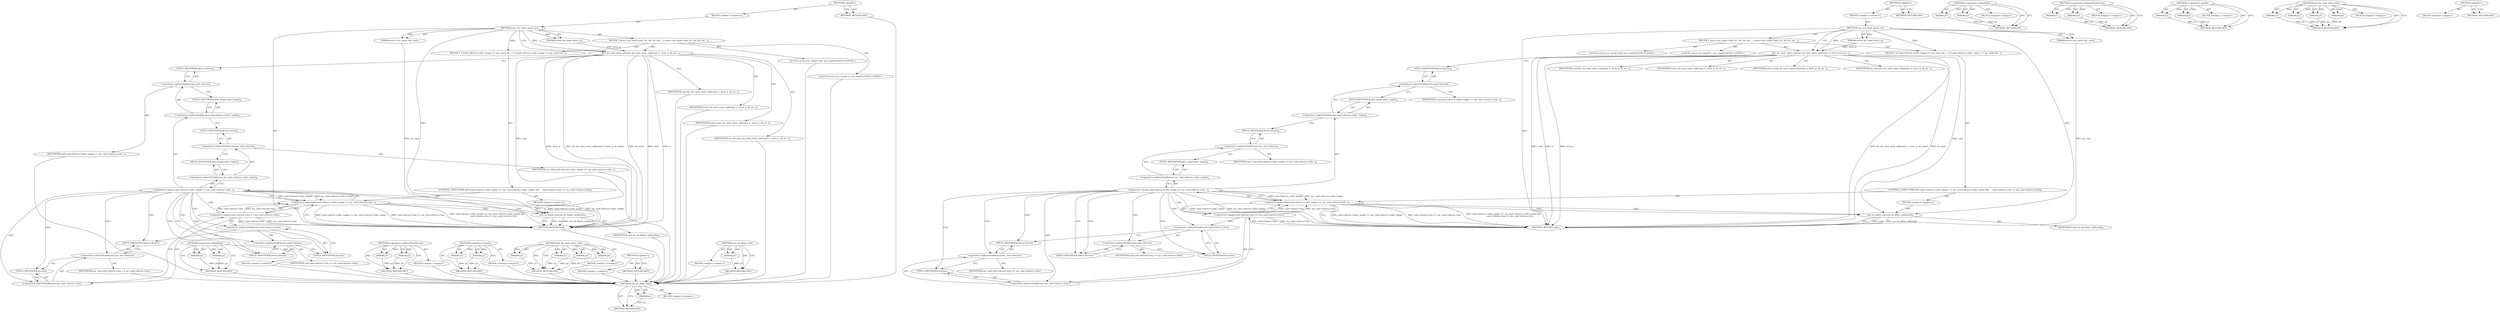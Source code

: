 digraph "&lt;global&gt;" {
vulnerable_88 [label=<(METHOD,sas_eh_defer_cmd)>];
vulnerable_89 [label=<(PARAM,p1)>];
vulnerable_90 [label=<(BLOCK,&lt;empty&gt;,&lt;empty&gt;)>];
vulnerable_91 [label=<(METHOD_RETURN,ANY)>];
vulnerable_6 [label=<(METHOD,&lt;global&gt;)<SUB>1</SUB>>];
vulnerable_7 [label=<(BLOCK,&lt;empty&gt;,&lt;empty&gt;)<SUB>1</SUB>>];
vulnerable_8 [label=<(METHOD,sas_scsi_clear_queue_lu)<SUB>1</SUB>>];
vulnerable_9 [label=<(PARAM,struct list_head *error_q)<SUB>1</SUB>>];
vulnerable_10 [label=<(PARAM,struct scsi_cmnd *my_cmd)<SUB>1</SUB>>];
vulnerable_11 [label=<(BLOCK,{
 	struct scsi_cmnd *cmd, *n;
 
 	list_for_eac...,{
 	struct scsi_cmnd *cmd, *n;
 
 	list_for_eac...)<SUB>2</SUB>>];
vulnerable_12 [label="<(LOCAL,struct scsi_cmnd* cmd: scsi_cmnd*)<SUB>3</SUB>>"];
vulnerable_13 [label="<(LOCAL,struct scsi_cmnd* n: scsi_cmnd*)<SUB>3</SUB>>"];
vulnerable_14 [label=<(list_for_each_entry_safe,list_for_each_entry_safe(cmd, n, error_q, eh_en...)<SUB>5</SUB>>];
vulnerable_15 [label=<(IDENTIFIER,cmd,list_for_each_entry_safe(cmd, n, error_q, eh_en...)<SUB>5</SUB>>];
vulnerable_16 [label=<(IDENTIFIER,n,list_for_each_entry_safe(cmd, n, error_q, eh_en...)<SUB>5</SUB>>];
vulnerable_17 [label=<(IDENTIFIER,error_q,list_for_each_entry_safe(cmd, n, error_q, eh_en...)<SUB>5</SUB>>];
vulnerable_18 [label=<(IDENTIFIER,eh_entry,list_for_each_entry_safe(cmd, n, error_q, eh_en...)<SUB>5</SUB>>];
vulnerable_19 [label=<(BLOCK,{
 		if (cmd-&gt;device-&gt;sdev_target == my_cmd-&gt;de...,{
 		if (cmd-&gt;device-&gt;sdev_target == my_cmd-&gt;de...)<SUB>5</SUB>>];
vulnerable_20 [label=<(CONTROL_STRUCTURE,IF,if (cmd-&gt;device-&gt;sdev_target == my_cmd-&gt;device-&gt;sdev_target &amp;&amp;
 		    cmd-&gt;device-&gt;lun == my_cmd-&gt;device-&gt;lun))<SUB>6</SUB>>];
vulnerable_21 [label=<(&lt;operator&gt;.logicalAnd,cmd-&gt;device-&gt;sdev_target == my_cmd-&gt;device-&gt;sde...)<SUB>6</SUB>>];
vulnerable_22 [label=<(&lt;operator&gt;.equals,cmd-&gt;device-&gt;sdev_target == my_cmd-&gt;device-&gt;sde...)<SUB>6</SUB>>];
vulnerable_23 [label=<(&lt;operator&gt;.indirectFieldAccess,cmd-&gt;device-&gt;sdev_target)<SUB>6</SUB>>];
vulnerable_24 [label=<(&lt;operator&gt;.indirectFieldAccess,cmd-&gt;device)<SUB>6</SUB>>];
vulnerable_25 [label=<(IDENTIFIER,cmd,cmd-&gt;device-&gt;sdev_target == my_cmd-&gt;device-&gt;sde...)<SUB>6</SUB>>];
vulnerable_26 [label=<(FIELD_IDENTIFIER,device,device)<SUB>6</SUB>>];
vulnerable_27 [label=<(FIELD_IDENTIFIER,sdev_target,sdev_target)<SUB>6</SUB>>];
vulnerable_28 [label=<(&lt;operator&gt;.indirectFieldAccess,my_cmd-&gt;device-&gt;sdev_target)<SUB>6</SUB>>];
vulnerable_29 [label=<(&lt;operator&gt;.indirectFieldAccess,my_cmd-&gt;device)<SUB>6</SUB>>];
vulnerable_30 [label=<(IDENTIFIER,my_cmd,cmd-&gt;device-&gt;sdev_target == my_cmd-&gt;device-&gt;sde...)<SUB>6</SUB>>];
vulnerable_31 [label=<(FIELD_IDENTIFIER,device,device)<SUB>6</SUB>>];
vulnerable_32 [label=<(FIELD_IDENTIFIER,sdev_target,sdev_target)<SUB>6</SUB>>];
vulnerable_33 [label=<(&lt;operator&gt;.equals,cmd-&gt;device-&gt;lun == my_cmd-&gt;device-&gt;lun)<SUB>7</SUB>>];
vulnerable_34 [label=<(&lt;operator&gt;.indirectFieldAccess,cmd-&gt;device-&gt;lun)<SUB>7</SUB>>];
vulnerable_35 [label=<(&lt;operator&gt;.indirectFieldAccess,cmd-&gt;device)<SUB>7</SUB>>];
vulnerable_36 [label=<(IDENTIFIER,cmd,cmd-&gt;device-&gt;lun == my_cmd-&gt;device-&gt;lun)<SUB>7</SUB>>];
vulnerable_37 [label=<(FIELD_IDENTIFIER,device,device)<SUB>7</SUB>>];
vulnerable_38 [label=<(FIELD_IDENTIFIER,lun,lun)<SUB>7</SUB>>];
vulnerable_39 [label=<(&lt;operator&gt;.indirectFieldAccess,my_cmd-&gt;device-&gt;lun)<SUB>7</SUB>>];
vulnerable_40 [label=<(&lt;operator&gt;.indirectFieldAccess,my_cmd-&gt;device)<SUB>7</SUB>>];
vulnerable_41 [label=<(IDENTIFIER,my_cmd,cmd-&gt;device-&gt;lun == my_cmd-&gt;device-&gt;lun)<SUB>7</SUB>>];
vulnerable_42 [label=<(FIELD_IDENTIFIER,device,device)<SUB>7</SUB>>];
vulnerable_43 [label=<(FIELD_IDENTIFIER,lun,lun)<SUB>7</SUB>>];
vulnerable_44 [label=<(BLOCK,&lt;empty&gt;,&lt;empty&gt;)<SUB>8</SUB>>];
vulnerable_45 [label=<(sas_eh_defer_cmd,sas_eh_defer_cmd(cmd))<SUB>8</SUB>>];
vulnerable_46 [label=<(IDENTIFIER,cmd,sas_eh_defer_cmd(cmd))<SUB>8</SUB>>];
vulnerable_47 [label=<(METHOD_RETURN,void)<SUB>1</SUB>>];
vulnerable_49 [label=<(METHOD_RETURN,ANY)<SUB>1</SUB>>];
vulnerable_73 [label=<(METHOD,&lt;operator&gt;.logicalAnd)>];
vulnerable_74 [label=<(PARAM,p1)>];
vulnerable_75 [label=<(PARAM,p2)>];
vulnerable_76 [label=<(BLOCK,&lt;empty&gt;,&lt;empty&gt;)>];
vulnerable_77 [label=<(METHOD_RETURN,ANY)>];
vulnerable_83 [label=<(METHOD,&lt;operator&gt;.indirectFieldAccess)>];
vulnerable_84 [label=<(PARAM,p1)>];
vulnerable_85 [label=<(PARAM,p2)>];
vulnerable_86 [label=<(BLOCK,&lt;empty&gt;,&lt;empty&gt;)>];
vulnerable_87 [label=<(METHOD_RETURN,ANY)>];
vulnerable_78 [label=<(METHOD,&lt;operator&gt;.equals)>];
vulnerable_79 [label=<(PARAM,p1)>];
vulnerable_80 [label=<(PARAM,p2)>];
vulnerable_81 [label=<(BLOCK,&lt;empty&gt;,&lt;empty&gt;)>];
vulnerable_82 [label=<(METHOD_RETURN,ANY)>];
vulnerable_66 [label=<(METHOD,list_for_each_entry_safe)>];
vulnerable_67 [label=<(PARAM,p1)>];
vulnerable_68 [label=<(PARAM,p2)>];
vulnerable_69 [label=<(PARAM,p3)>];
vulnerable_70 [label=<(PARAM,p4)>];
vulnerable_71 [label=<(BLOCK,&lt;empty&gt;,&lt;empty&gt;)>];
vulnerable_72 [label=<(METHOD_RETURN,ANY)>];
vulnerable_60 [label=<(METHOD,&lt;global&gt;)<SUB>1</SUB>>];
vulnerable_61 [label=<(BLOCK,&lt;empty&gt;,&lt;empty&gt;)>];
vulnerable_62 [label=<(METHOD_RETURN,ANY)>];
fixed_88 [label=<(METHOD,sas_eh_finish_cmd)>];
fixed_89 [label=<(PARAM,p1)>];
fixed_90 [label=<(BLOCK,&lt;empty&gt;,&lt;empty&gt;)>];
fixed_91 [label=<(METHOD_RETURN,ANY)>];
fixed_6 [label=<(METHOD,&lt;global&gt;)<SUB>1</SUB>>];
fixed_7 [label=<(BLOCK,&lt;empty&gt;,&lt;empty&gt;)<SUB>1</SUB>>];
fixed_8 [label=<(METHOD,sas_scsi_clear_queue_lu)<SUB>1</SUB>>];
fixed_9 [label=<(PARAM,struct list_head *error_q)<SUB>1</SUB>>];
fixed_10 [label=<(PARAM,struct scsi_cmnd *my_cmd)<SUB>1</SUB>>];
fixed_11 [label=<(BLOCK,{
 	struct scsi_cmnd *cmd, *n;
 
 	list_for_eac...,{
 	struct scsi_cmnd *cmd, *n;
 
 	list_for_eac...)<SUB>2</SUB>>];
fixed_12 [label="<(LOCAL,struct scsi_cmnd* cmd: scsi_cmnd*)<SUB>3</SUB>>"];
fixed_13 [label="<(LOCAL,struct scsi_cmnd* n: scsi_cmnd*)<SUB>3</SUB>>"];
fixed_14 [label=<(list_for_each_entry_safe,list_for_each_entry_safe(cmd, n, error_q, eh_en...)<SUB>5</SUB>>];
fixed_15 [label=<(IDENTIFIER,cmd,list_for_each_entry_safe(cmd, n, error_q, eh_en...)<SUB>5</SUB>>];
fixed_16 [label=<(IDENTIFIER,n,list_for_each_entry_safe(cmd, n, error_q, eh_en...)<SUB>5</SUB>>];
fixed_17 [label=<(IDENTIFIER,error_q,list_for_each_entry_safe(cmd, n, error_q, eh_en...)<SUB>5</SUB>>];
fixed_18 [label=<(IDENTIFIER,eh_entry,list_for_each_entry_safe(cmd, n, error_q, eh_en...)<SUB>5</SUB>>];
fixed_19 [label=<(BLOCK,{
 		if (cmd-&gt;device-&gt;sdev_target == my_cmd-&gt;de...,{
 		if (cmd-&gt;device-&gt;sdev_target == my_cmd-&gt;de...)<SUB>5</SUB>>];
fixed_20 [label=<(CONTROL_STRUCTURE,IF,if (cmd-&gt;device-&gt;sdev_target == my_cmd-&gt;device-&gt;sdev_target &amp;&amp;
 		    cmd-&gt;device-&gt;lun == my_cmd-&gt;device-&gt;lun))<SUB>6</SUB>>];
fixed_21 [label=<(&lt;operator&gt;.logicalAnd,cmd-&gt;device-&gt;sdev_target == my_cmd-&gt;device-&gt;sde...)<SUB>6</SUB>>];
fixed_22 [label=<(&lt;operator&gt;.equals,cmd-&gt;device-&gt;sdev_target == my_cmd-&gt;device-&gt;sde...)<SUB>6</SUB>>];
fixed_23 [label=<(&lt;operator&gt;.indirectFieldAccess,cmd-&gt;device-&gt;sdev_target)<SUB>6</SUB>>];
fixed_24 [label=<(&lt;operator&gt;.indirectFieldAccess,cmd-&gt;device)<SUB>6</SUB>>];
fixed_25 [label=<(IDENTIFIER,cmd,cmd-&gt;device-&gt;sdev_target == my_cmd-&gt;device-&gt;sde...)<SUB>6</SUB>>];
fixed_26 [label=<(FIELD_IDENTIFIER,device,device)<SUB>6</SUB>>];
fixed_27 [label=<(FIELD_IDENTIFIER,sdev_target,sdev_target)<SUB>6</SUB>>];
fixed_28 [label=<(&lt;operator&gt;.indirectFieldAccess,my_cmd-&gt;device-&gt;sdev_target)<SUB>6</SUB>>];
fixed_29 [label=<(&lt;operator&gt;.indirectFieldAccess,my_cmd-&gt;device)<SUB>6</SUB>>];
fixed_30 [label=<(IDENTIFIER,my_cmd,cmd-&gt;device-&gt;sdev_target == my_cmd-&gt;device-&gt;sde...)<SUB>6</SUB>>];
fixed_31 [label=<(FIELD_IDENTIFIER,device,device)<SUB>6</SUB>>];
fixed_32 [label=<(FIELD_IDENTIFIER,sdev_target,sdev_target)<SUB>6</SUB>>];
fixed_33 [label=<(&lt;operator&gt;.equals,cmd-&gt;device-&gt;lun == my_cmd-&gt;device-&gt;lun)<SUB>7</SUB>>];
fixed_34 [label=<(&lt;operator&gt;.indirectFieldAccess,cmd-&gt;device-&gt;lun)<SUB>7</SUB>>];
fixed_35 [label=<(&lt;operator&gt;.indirectFieldAccess,cmd-&gt;device)<SUB>7</SUB>>];
fixed_36 [label=<(IDENTIFIER,cmd,cmd-&gt;device-&gt;lun == my_cmd-&gt;device-&gt;lun)<SUB>7</SUB>>];
fixed_37 [label=<(FIELD_IDENTIFIER,device,device)<SUB>7</SUB>>];
fixed_38 [label=<(FIELD_IDENTIFIER,lun,lun)<SUB>7</SUB>>];
fixed_39 [label=<(&lt;operator&gt;.indirectFieldAccess,my_cmd-&gt;device-&gt;lun)<SUB>7</SUB>>];
fixed_40 [label=<(&lt;operator&gt;.indirectFieldAccess,my_cmd-&gt;device)<SUB>7</SUB>>];
fixed_41 [label=<(IDENTIFIER,my_cmd,cmd-&gt;device-&gt;lun == my_cmd-&gt;device-&gt;lun)<SUB>7</SUB>>];
fixed_42 [label=<(FIELD_IDENTIFIER,device,device)<SUB>7</SUB>>];
fixed_43 [label=<(FIELD_IDENTIFIER,lun,lun)<SUB>7</SUB>>];
fixed_44 [label=<(BLOCK,&lt;empty&gt;,&lt;empty&gt;)<SUB>8</SUB>>];
fixed_45 [label=<(sas_eh_finish_cmd,sas_eh_finish_cmd(cmd))<SUB>8</SUB>>];
fixed_46 [label=<(IDENTIFIER,cmd,sas_eh_finish_cmd(cmd))<SUB>8</SUB>>];
fixed_47 [label=<(METHOD_RETURN,void)<SUB>1</SUB>>];
fixed_49 [label=<(METHOD_RETURN,ANY)<SUB>1</SUB>>];
fixed_73 [label=<(METHOD,&lt;operator&gt;.logicalAnd)>];
fixed_74 [label=<(PARAM,p1)>];
fixed_75 [label=<(PARAM,p2)>];
fixed_76 [label=<(BLOCK,&lt;empty&gt;,&lt;empty&gt;)>];
fixed_77 [label=<(METHOD_RETURN,ANY)>];
fixed_83 [label=<(METHOD,&lt;operator&gt;.indirectFieldAccess)>];
fixed_84 [label=<(PARAM,p1)>];
fixed_85 [label=<(PARAM,p2)>];
fixed_86 [label=<(BLOCK,&lt;empty&gt;,&lt;empty&gt;)>];
fixed_87 [label=<(METHOD_RETURN,ANY)>];
fixed_78 [label=<(METHOD,&lt;operator&gt;.equals)>];
fixed_79 [label=<(PARAM,p1)>];
fixed_80 [label=<(PARAM,p2)>];
fixed_81 [label=<(BLOCK,&lt;empty&gt;,&lt;empty&gt;)>];
fixed_82 [label=<(METHOD_RETURN,ANY)>];
fixed_66 [label=<(METHOD,list_for_each_entry_safe)>];
fixed_67 [label=<(PARAM,p1)>];
fixed_68 [label=<(PARAM,p2)>];
fixed_69 [label=<(PARAM,p3)>];
fixed_70 [label=<(PARAM,p4)>];
fixed_71 [label=<(BLOCK,&lt;empty&gt;,&lt;empty&gt;)>];
fixed_72 [label=<(METHOD_RETURN,ANY)>];
fixed_60 [label=<(METHOD,&lt;global&gt;)<SUB>1</SUB>>];
fixed_61 [label=<(BLOCK,&lt;empty&gt;,&lt;empty&gt;)>];
fixed_62 [label=<(METHOD_RETURN,ANY)>];
vulnerable_88 -> vulnerable_89  [key=0, label="AST: "];
vulnerable_88 -> vulnerable_89  [key=1, label="DDG: "];
vulnerable_88 -> vulnerable_90  [key=0, label="AST: "];
vulnerable_88 -> vulnerable_91  [key=0, label="AST: "];
vulnerable_88 -> vulnerable_91  [key=1, label="CFG: "];
vulnerable_89 -> vulnerable_91  [key=0, label="DDG: p1"];
vulnerable_6 -> vulnerable_7  [key=0, label="AST: "];
vulnerable_6 -> vulnerable_49  [key=0, label="AST: "];
vulnerable_6 -> vulnerable_49  [key=1, label="CFG: "];
vulnerable_7 -> vulnerable_8  [key=0, label="AST: "];
vulnerable_8 -> vulnerable_9  [key=0, label="AST: "];
vulnerable_8 -> vulnerable_9  [key=1, label="DDG: "];
vulnerable_8 -> vulnerable_10  [key=0, label="AST: "];
vulnerable_8 -> vulnerable_10  [key=1, label="DDG: "];
vulnerable_8 -> vulnerable_11  [key=0, label="AST: "];
vulnerable_8 -> vulnerable_47  [key=0, label="AST: "];
vulnerable_8 -> vulnerable_14  [key=0, label="CFG: "];
vulnerable_8 -> vulnerable_14  [key=1, label="DDG: "];
vulnerable_8 -> vulnerable_19  [key=0, label="DDG: "];
vulnerable_8 -> vulnerable_45  [key=0, label="DDG: "];
vulnerable_9 -> vulnerable_14  [key=0, label="DDG: error_q"];
vulnerable_10 -> vulnerable_47  [key=0, label="DDG: my_cmd"];
vulnerable_11 -> vulnerable_12  [key=0, label="AST: "];
vulnerable_11 -> vulnerable_13  [key=0, label="AST: "];
vulnerable_11 -> vulnerable_14  [key=0, label="AST: "];
vulnerable_11 -> vulnerable_19  [key=0, label="AST: "];
vulnerable_14 -> vulnerable_15  [key=0, label="AST: "];
vulnerable_14 -> vulnerable_16  [key=0, label="AST: "];
vulnerable_14 -> vulnerable_17  [key=0, label="AST: "];
vulnerable_14 -> vulnerable_18  [key=0, label="AST: "];
vulnerable_14 -> vulnerable_26  [key=0, label="CFG: "];
vulnerable_14 -> vulnerable_47  [key=0, label="DDG: cmd"];
vulnerable_14 -> vulnerable_47  [key=1, label="DDG: n"];
vulnerable_14 -> vulnerable_47  [key=2, label="DDG: error_q"];
vulnerable_14 -> vulnerable_47  [key=3, label="DDG: list_for_each_entry_safe(cmd, n, error_q, eh_entry)"];
vulnerable_14 -> vulnerable_47  [key=4, label="DDG: eh_entry"];
vulnerable_14 -> vulnerable_45  [key=0, label="DDG: cmd"];
vulnerable_19 -> vulnerable_20  [key=0, label="AST: "];
vulnerable_20 -> vulnerable_21  [key=0, label="AST: "];
vulnerable_20 -> vulnerable_44  [key=0, label="AST: "];
vulnerable_21 -> vulnerable_22  [key=0, label="AST: "];
vulnerable_21 -> vulnerable_33  [key=0, label="AST: "];
vulnerable_21 -> vulnerable_45  [key=0, label="CFG: "];
vulnerable_21 -> vulnerable_45  [key=1, label="CDG: "];
vulnerable_21 -> vulnerable_47  [key=0, label="CFG: "];
vulnerable_21 -> vulnerable_47  [key=1, label="DDG: cmd-&gt;device-&gt;sdev_target == my_cmd-&gt;device-&gt;sdev_target"];
vulnerable_21 -> vulnerable_47  [key=2, label="DDG: cmd-&gt;device-&gt;lun == my_cmd-&gt;device-&gt;lun"];
vulnerable_21 -> vulnerable_47  [key=3, label="DDG: cmd-&gt;device-&gt;sdev_target == my_cmd-&gt;device-&gt;sdev_target &amp;&amp;
 		    cmd-&gt;device-&gt;lun == my_cmd-&gt;device-&gt;lun"];
vulnerable_22 -> vulnerable_23  [key=0, label="AST: "];
vulnerable_22 -> vulnerable_28  [key=0, label="AST: "];
vulnerable_22 -> vulnerable_21  [key=0, label="CFG: "];
vulnerable_22 -> vulnerable_21  [key=1, label="DDG: cmd-&gt;device-&gt;sdev_target"];
vulnerable_22 -> vulnerable_21  [key=2, label="DDG: my_cmd-&gt;device-&gt;sdev_target"];
vulnerable_22 -> vulnerable_37  [key=0, label="CFG: "];
vulnerable_22 -> vulnerable_37  [key=1, label="CDG: "];
vulnerable_22 -> vulnerable_47  [key=0, label="DDG: cmd-&gt;device-&gt;sdev_target"];
vulnerable_22 -> vulnerable_47  [key=1, label="DDG: my_cmd-&gt;device-&gt;sdev_target"];
vulnerable_22 -> vulnerable_40  [key=0, label="CDG: "];
vulnerable_22 -> vulnerable_34  [key=0, label="CDG: "];
vulnerable_22 -> vulnerable_33  [key=0, label="CDG: "];
vulnerable_22 -> vulnerable_42  [key=0, label="CDG: "];
vulnerable_22 -> vulnerable_35  [key=0, label="CDG: "];
vulnerable_22 -> vulnerable_38  [key=0, label="CDG: "];
vulnerable_22 -> vulnerable_39  [key=0, label="CDG: "];
vulnerable_22 -> vulnerable_43  [key=0, label="CDG: "];
vulnerable_23 -> vulnerable_24  [key=0, label="AST: "];
vulnerable_23 -> vulnerable_27  [key=0, label="AST: "];
vulnerable_23 -> vulnerable_31  [key=0, label="CFG: "];
vulnerable_24 -> vulnerable_25  [key=0, label="AST: "];
vulnerable_24 -> vulnerable_26  [key=0, label="AST: "];
vulnerable_24 -> vulnerable_27  [key=0, label="CFG: "];
vulnerable_26 -> vulnerable_24  [key=0, label="CFG: "];
vulnerable_27 -> vulnerable_23  [key=0, label="CFG: "];
vulnerable_28 -> vulnerable_29  [key=0, label="AST: "];
vulnerable_28 -> vulnerable_32  [key=0, label="AST: "];
vulnerable_28 -> vulnerable_22  [key=0, label="CFG: "];
vulnerable_29 -> vulnerable_30  [key=0, label="AST: "];
vulnerable_29 -> vulnerable_31  [key=0, label="AST: "];
vulnerable_29 -> vulnerable_32  [key=0, label="CFG: "];
vulnerable_31 -> vulnerable_29  [key=0, label="CFG: "];
vulnerable_32 -> vulnerable_28  [key=0, label="CFG: "];
vulnerable_33 -> vulnerable_34  [key=0, label="AST: "];
vulnerable_33 -> vulnerable_39  [key=0, label="AST: "];
vulnerable_33 -> vulnerable_21  [key=0, label="CFG: "];
vulnerable_33 -> vulnerable_21  [key=1, label="DDG: cmd-&gt;device-&gt;lun"];
vulnerable_33 -> vulnerable_21  [key=2, label="DDG: my_cmd-&gt;device-&gt;lun"];
vulnerable_33 -> vulnerable_47  [key=0, label="DDG: cmd-&gt;device-&gt;lun"];
vulnerable_33 -> vulnerable_47  [key=1, label="DDG: my_cmd-&gt;device-&gt;lun"];
vulnerable_34 -> vulnerable_35  [key=0, label="AST: "];
vulnerable_34 -> vulnerable_38  [key=0, label="AST: "];
vulnerable_34 -> vulnerable_42  [key=0, label="CFG: "];
vulnerable_35 -> vulnerable_36  [key=0, label="AST: "];
vulnerable_35 -> vulnerable_37  [key=0, label="AST: "];
vulnerable_35 -> vulnerable_38  [key=0, label="CFG: "];
vulnerable_37 -> vulnerable_35  [key=0, label="CFG: "];
vulnerable_38 -> vulnerable_34  [key=0, label="CFG: "];
vulnerable_39 -> vulnerable_40  [key=0, label="AST: "];
vulnerable_39 -> vulnerable_43  [key=0, label="AST: "];
vulnerable_39 -> vulnerable_33  [key=0, label="CFG: "];
vulnerable_40 -> vulnerable_41  [key=0, label="AST: "];
vulnerable_40 -> vulnerable_42  [key=0, label="AST: "];
vulnerable_40 -> vulnerable_43  [key=0, label="CFG: "];
vulnerable_42 -> vulnerable_40  [key=0, label="CFG: "];
vulnerable_43 -> vulnerable_39  [key=0, label="CFG: "];
vulnerable_44 -> vulnerable_45  [key=0, label="AST: "];
vulnerable_45 -> vulnerable_46  [key=0, label="AST: "];
vulnerable_45 -> vulnerable_47  [key=0, label="CFG: "];
vulnerable_45 -> vulnerable_47  [key=1, label="DDG: cmd"];
vulnerable_45 -> vulnerable_47  [key=2, label="DDG: sas_eh_defer_cmd(cmd)"];
vulnerable_73 -> vulnerable_74  [key=0, label="AST: "];
vulnerable_73 -> vulnerable_74  [key=1, label="DDG: "];
vulnerable_73 -> vulnerable_76  [key=0, label="AST: "];
vulnerable_73 -> vulnerable_75  [key=0, label="AST: "];
vulnerable_73 -> vulnerable_75  [key=1, label="DDG: "];
vulnerable_73 -> vulnerable_77  [key=0, label="AST: "];
vulnerable_73 -> vulnerable_77  [key=1, label="CFG: "];
vulnerable_74 -> vulnerable_77  [key=0, label="DDG: p1"];
vulnerable_75 -> vulnerable_77  [key=0, label="DDG: p2"];
vulnerable_83 -> vulnerable_84  [key=0, label="AST: "];
vulnerable_83 -> vulnerable_84  [key=1, label="DDG: "];
vulnerable_83 -> vulnerable_86  [key=0, label="AST: "];
vulnerable_83 -> vulnerable_85  [key=0, label="AST: "];
vulnerable_83 -> vulnerable_85  [key=1, label="DDG: "];
vulnerable_83 -> vulnerable_87  [key=0, label="AST: "];
vulnerable_83 -> vulnerable_87  [key=1, label="CFG: "];
vulnerable_84 -> vulnerable_87  [key=0, label="DDG: p1"];
vulnerable_85 -> vulnerable_87  [key=0, label="DDG: p2"];
vulnerable_78 -> vulnerable_79  [key=0, label="AST: "];
vulnerable_78 -> vulnerable_79  [key=1, label="DDG: "];
vulnerable_78 -> vulnerable_81  [key=0, label="AST: "];
vulnerable_78 -> vulnerable_80  [key=0, label="AST: "];
vulnerable_78 -> vulnerable_80  [key=1, label="DDG: "];
vulnerable_78 -> vulnerable_82  [key=0, label="AST: "];
vulnerable_78 -> vulnerable_82  [key=1, label="CFG: "];
vulnerable_79 -> vulnerable_82  [key=0, label="DDG: p1"];
vulnerable_80 -> vulnerable_82  [key=0, label="DDG: p2"];
vulnerable_66 -> vulnerable_67  [key=0, label="AST: "];
vulnerable_66 -> vulnerable_67  [key=1, label="DDG: "];
vulnerable_66 -> vulnerable_71  [key=0, label="AST: "];
vulnerable_66 -> vulnerable_68  [key=0, label="AST: "];
vulnerable_66 -> vulnerable_68  [key=1, label="DDG: "];
vulnerable_66 -> vulnerable_72  [key=0, label="AST: "];
vulnerable_66 -> vulnerable_72  [key=1, label="CFG: "];
vulnerable_66 -> vulnerable_69  [key=0, label="AST: "];
vulnerable_66 -> vulnerable_69  [key=1, label="DDG: "];
vulnerable_66 -> vulnerable_70  [key=0, label="AST: "];
vulnerable_66 -> vulnerable_70  [key=1, label="DDG: "];
vulnerable_67 -> vulnerable_72  [key=0, label="DDG: p1"];
vulnerable_68 -> vulnerable_72  [key=0, label="DDG: p2"];
vulnerable_69 -> vulnerable_72  [key=0, label="DDG: p3"];
vulnerable_70 -> vulnerable_72  [key=0, label="DDG: p4"];
vulnerable_60 -> vulnerable_61  [key=0, label="AST: "];
vulnerable_60 -> vulnerable_62  [key=0, label="AST: "];
vulnerable_60 -> vulnerable_62  [key=1, label="CFG: "];
fixed_88 -> fixed_89  [key=0, label="AST: "];
fixed_88 -> fixed_89  [key=1, label="DDG: "];
fixed_88 -> fixed_90  [key=0, label="AST: "];
fixed_88 -> fixed_91  [key=0, label="AST: "];
fixed_88 -> fixed_91  [key=1, label="CFG: "];
fixed_89 -> fixed_91  [key=0, label="DDG: p1"];
fixed_90 -> vulnerable_88  [key=0];
fixed_91 -> vulnerable_88  [key=0];
fixed_6 -> fixed_7  [key=0, label="AST: "];
fixed_6 -> fixed_49  [key=0, label="AST: "];
fixed_6 -> fixed_49  [key=1, label="CFG: "];
fixed_7 -> fixed_8  [key=0, label="AST: "];
fixed_8 -> fixed_9  [key=0, label="AST: "];
fixed_8 -> fixed_9  [key=1, label="DDG: "];
fixed_8 -> fixed_10  [key=0, label="AST: "];
fixed_8 -> fixed_10  [key=1, label="DDG: "];
fixed_8 -> fixed_11  [key=0, label="AST: "];
fixed_8 -> fixed_47  [key=0, label="AST: "];
fixed_8 -> fixed_14  [key=0, label="CFG: "];
fixed_8 -> fixed_14  [key=1, label="DDG: "];
fixed_8 -> fixed_19  [key=0, label="DDG: "];
fixed_8 -> fixed_45  [key=0, label="DDG: "];
fixed_9 -> fixed_14  [key=0, label="DDG: error_q"];
fixed_10 -> fixed_47  [key=0, label="DDG: my_cmd"];
fixed_11 -> fixed_12  [key=0, label="AST: "];
fixed_11 -> fixed_13  [key=0, label="AST: "];
fixed_11 -> fixed_14  [key=0, label="AST: "];
fixed_11 -> fixed_19  [key=0, label="AST: "];
fixed_12 -> vulnerable_88  [key=0];
fixed_13 -> vulnerable_88  [key=0];
fixed_14 -> fixed_15  [key=0, label="AST: "];
fixed_14 -> fixed_16  [key=0, label="AST: "];
fixed_14 -> fixed_17  [key=0, label="AST: "];
fixed_14 -> fixed_18  [key=0, label="AST: "];
fixed_14 -> fixed_26  [key=0, label="CFG: "];
fixed_14 -> fixed_47  [key=0, label="DDG: cmd"];
fixed_14 -> fixed_47  [key=1, label="DDG: n"];
fixed_14 -> fixed_47  [key=2, label="DDG: error_q"];
fixed_14 -> fixed_47  [key=3, label="DDG: list_for_each_entry_safe(cmd, n, error_q, eh_entry)"];
fixed_14 -> fixed_47  [key=4, label="DDG: eh_entry"];
fixed_14 -> fixed_45  [key=0, label="DDG: cmd"];
fixed_15 -> vulnerable_88  [key=0];
fixed_16 -> vulnerable_88  [key=0];
fixed_17 -> vulnerable_88  [key=0];
fixed_18 -> vulnerable_88  [key=0];
fixed_19 -> fixed_20  [key=0, label="AST: "];
fixed_20 -> fixed_21  [key=0, label="AST: "];
fixed_20 -> fixed_44  [key=0, label="AST: "];
fixed_21 -> fixed_22  [key=0, label="AST: "];
fixed_21 -> fixed_33  [key=0, label="AST: "];
fixed_21 -> fixed_45  [key=0, label="CFG: "];
fixed_21 -> fixed_45  [key=1, label="CDG: "];
fixed_21 -> fixed_47  [key=0, label="CFG: "];
fixed_21 -> fixed_47  [key=1, label="DDG: cmd-&gt;device-&gt;sdev_target == my_cmd-&gt;device-&gt;sdev_target"];
fixed_21 -> fixed_47  [key=2, label="DDG: cmd-&gt;device-&gt;lun == my_cmd-&gt;device-&gt;lun"];
fixed_21 -> fixed_47  [key=3, label="DDG: cmd-&gt;device-&gt;sdev_target == my_cmd-&gt;device-&gt;sdev_target &amp;&amp;
 		    cmd-&gt;device-&gt;lun == my_cmd-&gt;device-&gt;lun"];
fixed_22 -> fixed_23  [key=0, label="AST: "];
fixed_22 -> fixed_28  [key=0, label="AST: "];
fixed_22 -> fixed_21  [key=0, label="CFG: "];
fixed_22 -> fixed_21  [key=1, label="DDG: cmd-&gt;device-&gt;sdev_target"];
fixed_22 -> fixed_21  [key=2, label="DDG: my_cmd-&gt;device-&gt;sdev_target"];
fixed_22 -> fixed_37  [key=0, label="CFG: "];
fixed_22 -> fixed_37  [key=1, label="CDG: "];
fixed_22 -> fixed_47  [key=0, label="DDG: cmd-&gt;device-&gt;sdev_target"];
fixed_22 -> fixed_47  [key=1, label="DDG: my_cmd-&gt;device-&gt;sdev_target"];
fixed_22 -> fixed_40  [key=0, label="CDG: "];
fixed_22 -> fixed_34  [key=0, label="CDG: "];
fixed_22 -> fixed_33  [key=0, label="CDG: "];
fixed_22 -> fixed_42  [key=0, label="CDG: "];
fixed_22 -> fixed_35  [key=0, label="CDG: "];
fixed_22 -> fixed_38  [key=0, label="CDG: "];
fixed_22 -> fixed_39  [key=0, label="CDG: "];
fixed_22 -> fixed_43  [key=0, label="CDG: "];
fixed_23 -> fixed_24  [key=0, label="AST: "];
fixed_23 -> fixed_27  [key=0, label="AST: "];
fixed_23 -> fixed_31  [key=0, label="CFG: "];
fixed_24 -> fixed_25  [key=0, label="AST: "];
fixed_24 -> fixed_26  [key=0, label="AST: "];
fixed_24 -> fixed_27  [key=0, label="CFG: "];
fixed_25 -> vulnerable_88  [key=0];
fixed_26 -> fixed_24  [key=0, label="CFG: "];
fixed_27 -> fixed_23  [key=0, label="CFG: "];
fixed_28 -> fixed_29  [key=0, label="AST: "];
fixed_28 -> fixed_32  [key=0, label="AST: "];
fixed_28 -> fixed_22  [key=0, label="CFG: "];
fixed_29 -> fixed_30  [key=0, label="AST: "];
fixed_29 -> fixed_31  [key=0, label="AST: "];
fixed_29 -> fixed_32  [key=0, label="CFG: "];
fixed_30 -> vulnerable_88  [key=0];
fixed_31 -> fixed_29  [key=0, label="CFG: "];
fixed_32 -> fixed_28  [key=0, label="CFG: "];
fixed_33 -> fixed_34  [key=0, label="AST: "];
fixed_33 -> fixed_39  [key=0, label="AST: "];
fixed_33 -> fixed_21  [key=0, label="CFG: "];
fixed_33 -> fixed_21  [key=1, label="DDG: cmd-&gt;device-&gt;lun"];
fixed_33 -> fixed_21  [key=2, label="DDG: my_cmd-&gt;device-&gt;lun"];
fixed_33 -> fixed_47  [key=0, label="DDG: cmd-&gt;device-&gt;lun"];
fixed_33 -> fixed_47  [key=1, label="DDG: my_cmd-&gt;device-&gt;lun"];
fixed_34 -> fixed_35  [key=0, label="AST: "];
fixed_34 -> fixed_38  [key=0, label="AST: "];
fixed_34 -> fixed_42  [key=0, label="CFG: "];
fixed_35 -> fixed_36  [key=0, label="AST: "];
fixed_35 -> fixed_37  [key=0, label="AST: "];
fixed_35 -> fixed_38  [key=0, label="CFG: "];
fixed_36 -> vulnerable_88  [key=0];
fixed_37 -> fixed_35  [key=0, label="CFG: "];
fixed_38 -> fixed_34  [key=0, label="CFG: "];
fixed_39 -> fixed_40  [key=0, label="AST: "];
fixed_39 -> fixed_43  [key=0, label="AST: "];
fixed_39 -> fixed_33  [key=0, label="CFG: "];
fixed_40 -> fixed_41  [key=0, label="AST: "];
fixed_40 -> fixed_42  [key=0, label="AST: "];
fixed_40 -> fixed_43  [key=0, label="CFG: "];
fixed_41 -> vulnerable_88  [key=0];
fixed_42 -> fixed_40  [key=0, label="CFG: "];
fixed_43 -> fixed_39  [key=0, label="CFG: "];
fixed_44 -> fixed_45  [key=0, label="AST: "];
fixed_45 -> fixed_46  [key=0, label="AST: "];
fixed_45 -> fixed_47  [key=0, label="CFG: "];
fixed_45 -> fixed_47  [key=1, label="DDG: cmd"];
fixed_45 -> fixed_47  [key=2, label="DDG: sas_eh_finish_cmd(cmd)"];
fixed_46 -> vulnerable_88  [key=0];
fixed_47 -> vulnerable_88  [key=0];
fixed_49 -> vulnerable_88  [key=0];
fixed_73 -> fixed_74  [key=0, label="AST: "];
fixed_73 -> fixed_74  [key=1, label="DDG: "];
fixed_73 -> fixed_76  [key=0, label="AST: "];
fixed_73 -> fixed_75  [key=0, label="AST: "];
fixed_73 -> fixed_75  [key=1, label="DDG: "];
fixed_73 -> fixed_77  [key=0, label="AST: "];
fixed_73 -> fixed_77  [key=1, label="CFG: "];
fixed_74 -> fixed_77  [key=0, label="DDG: p1"];
fixed_75 -> fixed_77  [key=0, label="DDG: p2"];
fixed_76 -> vulnerable_88  [key=0];
fixed_77 -> vulnerable_88  [key=0];
fixed_83 -> fixed_84  [key=0, label="AST: "];
fixed_83 -> fixed_84  [key=1, label="DDG: "];
fixed_83 -> fixed_86  [key=0, label="AST: "];
fixed_83 -> fixed_85  [key=0, label="AST: "];
fixed_83 -> fixed_85  [key=1, label="DDG: "];
fixed_83 -> fixed_87  [key=0, label="AST: "];
fixed_83 -> fixed_87  [key=1, label="CFG: "];
fixed_84 -> fixed_87  [key=0, label="DDG: p1"];
fixed_85 -> fixed_87  [key=0, label="DDG: p2"];
fixed_86 -> vulnerable_88  [key=0];
fixed_87 -> vulnerable_88  [key=0];
fixed_78 -> fixed_79  [key=0, label="AST: "];
fixed_78 -> fixed_79  [key=1, label="DDG: "];
fixed_78 -> fixed_81  [key=0, label="AST: "];
fixed_78 -> fixed_80  [key=0, label="AST: "];
fixed_78 -> fixed_80  [key=1, label="DDG: "];
fixed_78 -> fixed_82  [key=0, label="AST: "];
fixed_78 -> fixed_82  [key=1, label="CFG: "];
fixed_79 -> fixed_82  [key=0, label="DDG: p1"];
fixed_80 -> fixed_82  [key=0, label="DDG: p2"];
fixed_81 -> vulnerable_88  [key=0];
fixed_82 -> vulnerable_88  [key=0];
fixed_66 -> fixed_67  [key=0, label="AST: "];
fixed_66 -> fixed_67  [key=1, label="DDG: "];
fixed_66 -> fixed_71  [key=0, label="AST: "];
fixed_66 -> fixed_68  [key=0, label="AST: "];
fixed_66 -> fixed_68  [key=1, label="DDG: "];
fixed_66 -> fixed_72  [key=0, label="AST: "];
fixed_66 -> fixed_72  [key=1, label="CFG: "];
fixed_66 -> fixed_69  [key=0, label="AST: "];
fixed_66 -> fixed_69  [key=1, label="DDG: "];
fixed_66 -> fixed_70  [key=0, label="AST: "];
fixed_66 -> fixed_70  [key=1, label="DDG: "];
fixed_67 -> fixed_72  [key=0, label="DDG: p1"];
fixed_68 -> fixed_72  [key=0, label="DDG: p2"];
fixed_69 -> fixed_72  [key=0, label="DDG: p3"];
fixed_70 -> fixed_72  [key=0, label="DDG: p4"];
fixed_71 -> vulnerable_88  [key=0];
fixed_72 -> vulnerable_88  [key=0];
fixed_60 -> fixed_61  [key=0, label="AST: "];
fixed_60 -> fixed_62  [key=0, label="AST: "];
fixed_60 -> fixed_62  [key=1, label="CFG: "];
fixed_61 -> vulnerable_88  [key=0];
fixed_62 -> vulnerable_88  [key=0];
}
